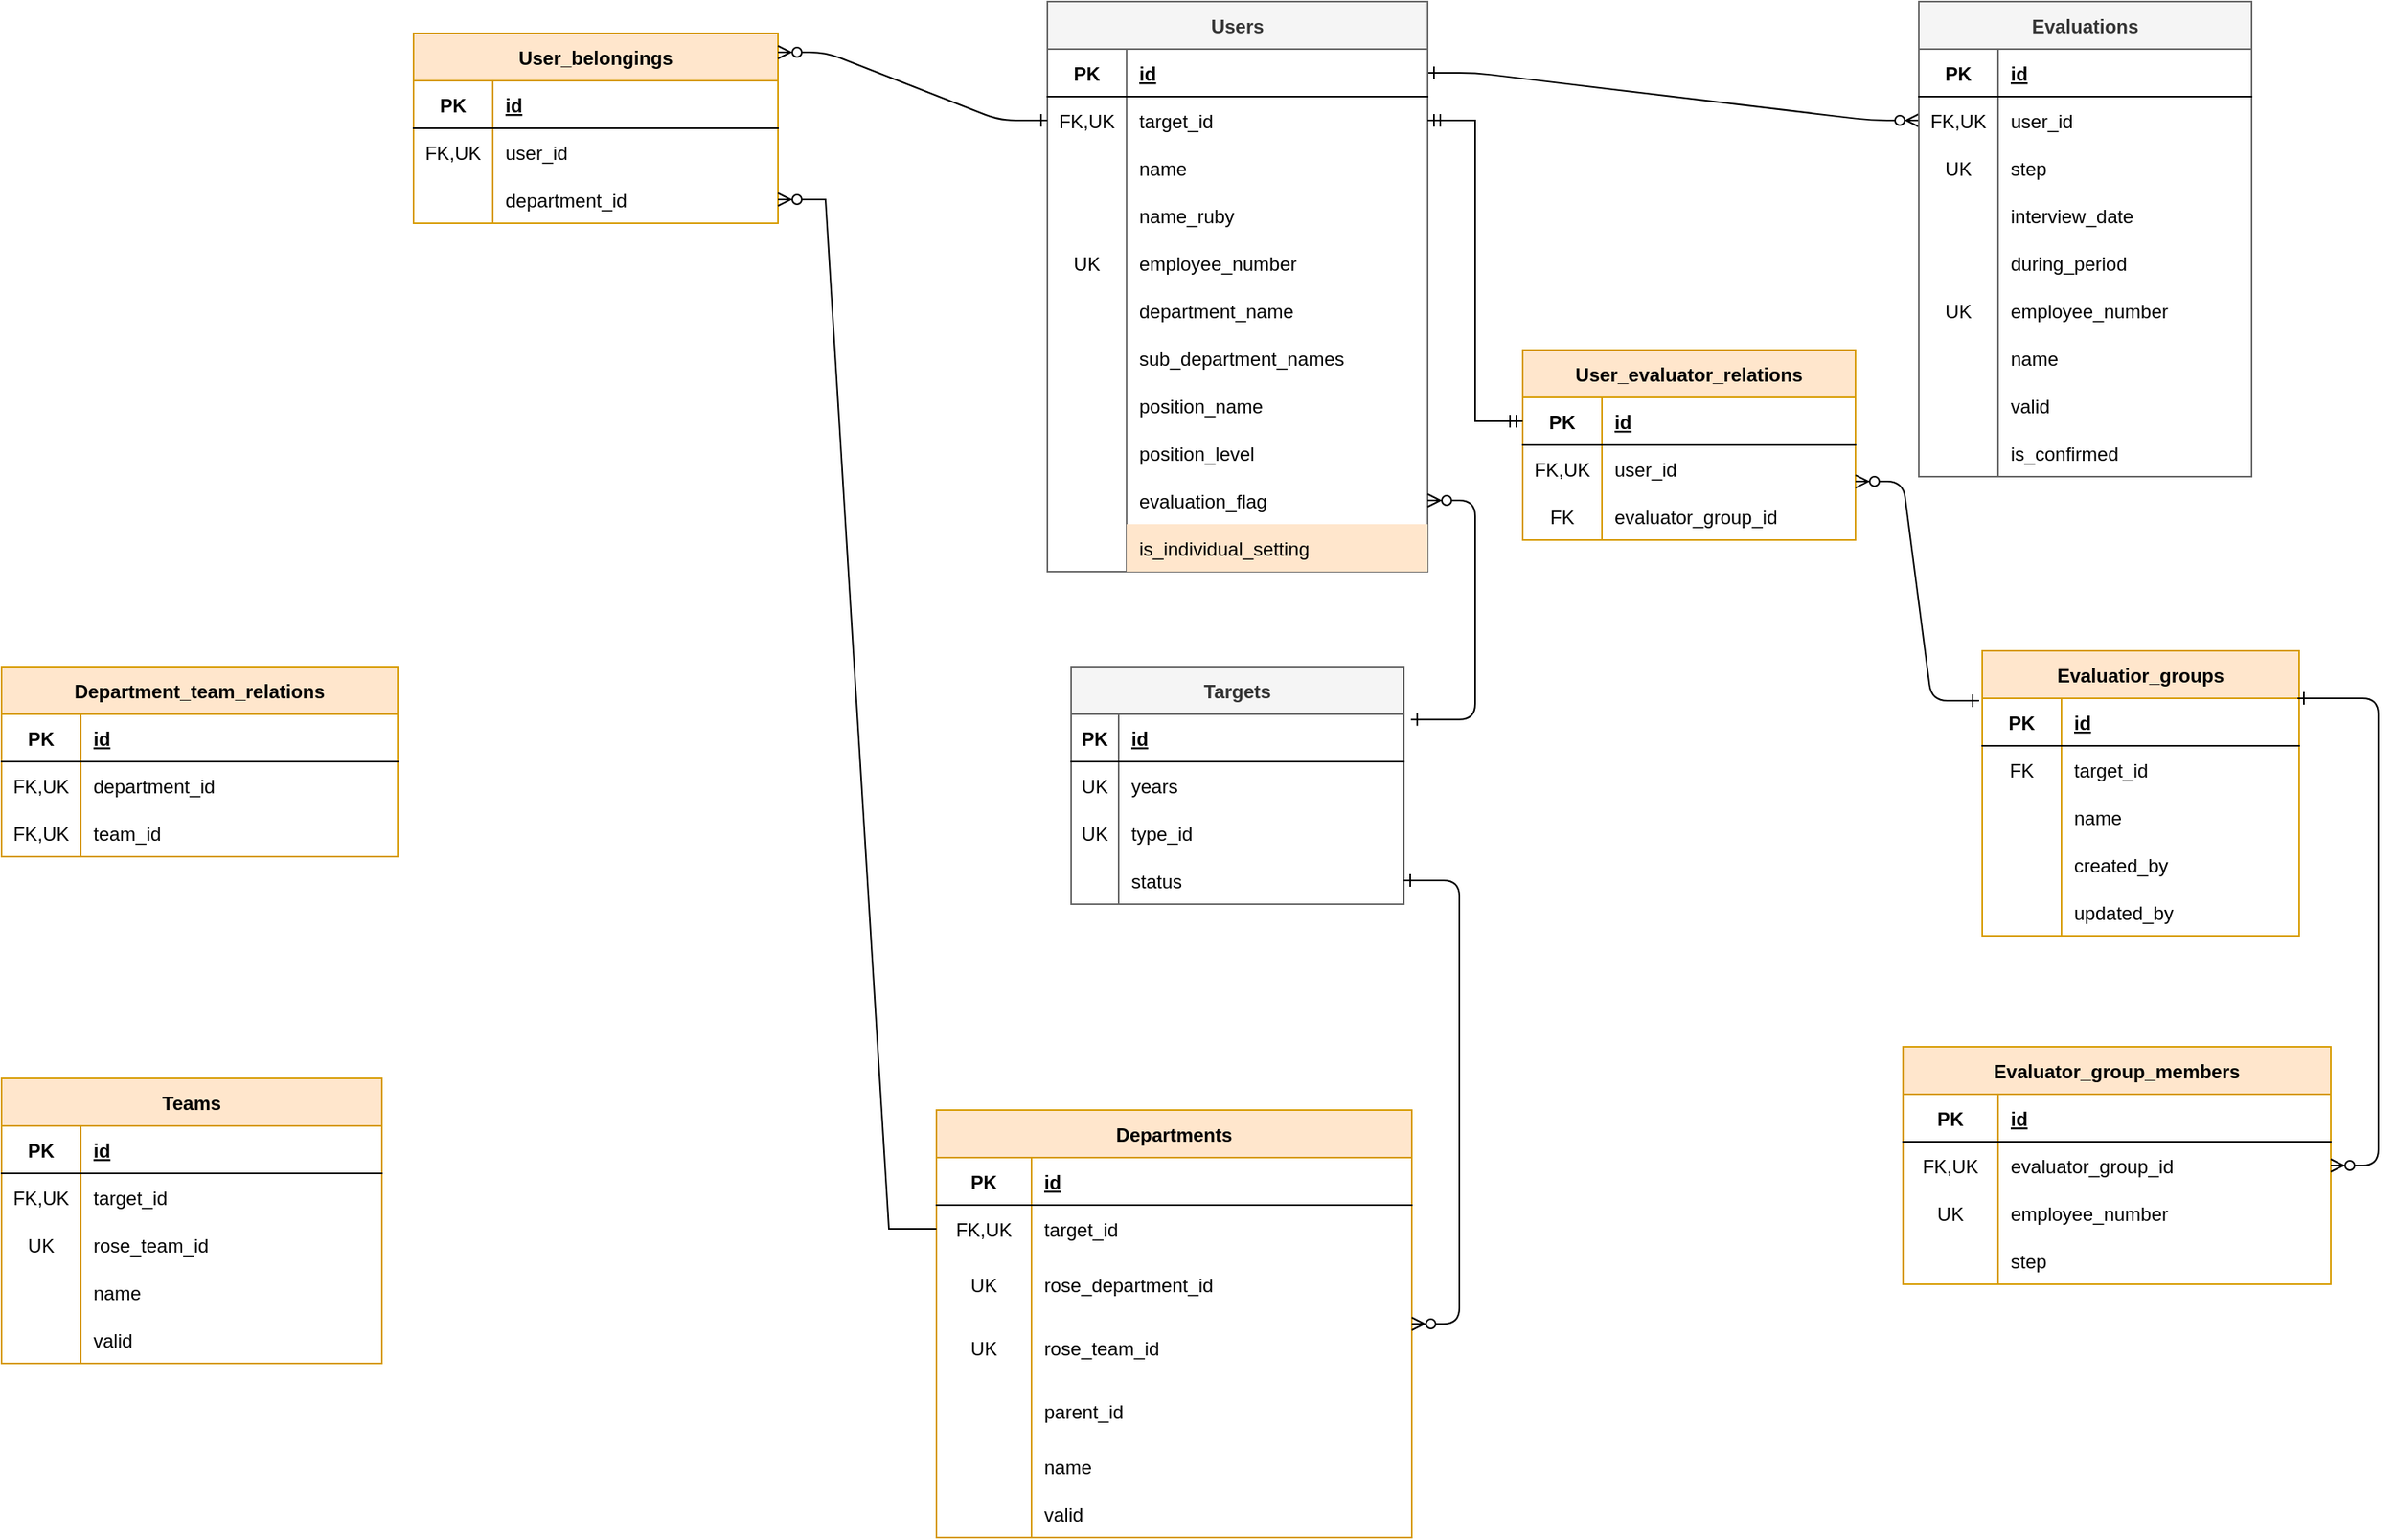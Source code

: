 <mxfile version="24.7.17">
  <diagram id="R2lEEEUBdFMjLlhIrx00" name="Page-1">
    <mxGraphModel dx="2762" dy="984" grid="1" gridSize="10" guides="1" tooltips="1" connect="1" arrows="1" fold="1" page="1" pageScale="1" pageWidth="850" pageHeight="1100" math="0" shadow="0" extFonts="Permanent Marker^https://fonts.googleapis.com/css?family=Permanent+Marker">
      <root>
        <mxCell id="0" />
        <mxCell id="1" parent="0" />
        <mxCell id="C-vyLk0tnHw3VtMMgP7b-1" value="" style="edgeStyle=entityRelationEdgeStyle;endArrow=ERzeroToMany;startArrow=ERone;endFill=1;startFill=0;" parent="1" source="C-vyLk0tnHw3VtMMgP7b-24" target="C-vyLk0tnHw3VtMMgP7b-6" edge="1">
          <mxGeometry width="100" height="100" relative="1" as="geometry">
            <mxPoint x="340" y="720" as="sourcePoint" />
            <mxPoint x="440" y="620" as="targetPoint" />
          </mxGeometry>
        </mxCell>
        <mxCell id="C-vyLk0tnHw3VtMMgP7b-2" value="Evaluations" style="shape=table;startSize=30;container=1;collapsible=1;childLayout=tableLayout;fixedRows=1;rowLines=0;fontStyle=1;align=center;resizeLast=1;fillColor=#f5f5f5;fontColor=#333333;strokeColor=#666666;" parent="1" vertex="1">
          <mxGeometry x="740" y="10" width="210" height="300" as="geometry" />
        </mxCell>
        <mxCell id="C-vyLk0tnHw3VtMMgP7b-3" value="" style="shape=partialRectangle;collapsible=0;dropTarget=0;pointerEvents=0;fillColor=none;points=[[0,0.5],[1,0.5]];portConstraint=eastwest;top=0;left=0;right=0;bottom=1;" parent="C-vyLk0tnHw3VtMMgP7b-2" vertex="1">
          <mxGeometry y="30" width="210" height="30" as="geometry" />
        </mxCell>
        <mxCell id="C-vyLk0tnHw3VtMMgP7b-4" value="PK" style="shape=partialRectangle;overflow=hidden;connectable=0;fillColor=none;top=0;left=0;bottom=0;right=0;fontStyle=1;" parent="C-vyLk0tnHw3VtMMgP7b-3" vertex="1">
          <mxGeometry width="50" height="30" as="geometry">
            <mxRectangle width="50" height="30" as="alternateBounds" />
          </mxGeometry>
        </mxCell>
        <mxCell id="C-vyLk0tnHw3VtMMgP7b-5" value="id" style="shape=partialRectangle;overflow=hidden;connectable=0;fillColor=none;top=0;left=0;bottom=0;right=0;align=left;spacingLeft=6;fontStyle=5;" parent="C-vyLk0tnHw3VtMMgP7b-3" vertex="1">
          <mxGeometry x="50" width="160" height="30" as="geometry">
            <mxRectangle width="160" height="30" as="alternateBounds" />
          </mxGeometry>
        </mxCell>
        <mxCell id="C-vyLk0tnHw3VtMMgP7b-6" value="" style="shape=partialRectangle;collapsible=0;dropTarget=0;pointerEvents=0;fillColor=none;points=[[0,0.5],[1,0.5]];portConstraint=eastwest;top=0;left=0;right=0;bottom=0;" parent="C-vyLk0tnHw3VtMMgP7b-2" vertex="1">
          <mxGeometry y="60" width="210" height="30" as="geometry" />
        </mxCell>
        <mxCell id="C-vyLk0tnHw3VtMMgP7b-7" value="FK,UK" style="shape=partialRectangle;overflow=hidden;connectable=0;fillColor=none;top=0;left=0;bottom=0;right=0;" parent="C-vyLk0tnHw3VtMMgP7b-6" vertex="1">
          <mxGeometry width="50" height="30" as="geometry">
            <mxRectangle width="50" height="30" as="alternateBounds" />
          </mxGeometry>
        </mxCell>
        <mxCell id="C-vyLk0tnHw3VtMMgP7b-8" value="user_id" style="shape=partialRectangle;overflow=hidden;connectable=0;fillColor=none;top=0;left=0;bottom=0;right=0;align=left;spacingLeft=6;" parent="C-vyLk0tnHw3VtMMgP7b-6" vertex="1">
          <mxGeometry x="50" width="160" height="30" as="geometry">
            <mxRectangle width="160" height="30" as="alternateBounds" />
          </mxGeometry>
        </mxCell>
        <mxCell id="C-vyLk0tnHw3VtMMgP7b-9" value="" style="shape=partialRectangle;collapsible=0;dropTarget=0;pointerEvents=0;fillColor=none;points=[[0,0.5],[1,0.5]];portConstraint=eastwest;top=0;left=0;right=0;bottom=0;" parent="C-vyLk0tnHw3VtMMgP7b-2" vertex="1">
          <mxGeometry y="90" width="210" height="30" as="geometry" />
        </mxCell>
        <mxCell id="C-vyLk0tnHw3VtMMgP7b-10" value="UK" style="shape=partialRectangle;overflow=hidden;connectable=0;fillColor=none;top=0;left=0;bottom=0;right=0;" parent="C-vyLk0tnHw3VtMMgP7b-9" vertex="1">
          <mxGeometry width="50" height="30" as="geometry">
            <mxRectangle width="50" height="30" as="alternateBounds" />
          </mxGeometry>
        </mxCell>
        <mxCell id="C-vyLk0tnHw3VtMMgP7b-11" value="step" style="shape=partialRectangle;overflow=hidden;connectable=0;fillColor=none;top=0;left=0;bottom=0;right=0;align=left;spacingLeft=6;" parent="C-vyLk0tnHw3VtMMgP7b-9" vertex="1">
          <mxGeometry x="50" width="160" height="30" as="geometry">
            <mxRectangle width="160" height="30" as="alternateBounds" />
          </mxGeometry>
        </mxCell>
        <mxCell id="zBMFIVo237VABx9bfyA4-43" style="shape=partialRectangle;collapsible=0;dropTarget=0;pointerEvents=0;fillColor=none;points=[[0,0.5],[1,0.5]];portConstraint=eastwest;top=0;left=0;right=0;bottom=0;" parent="C-vyLk0tnHw3VtMMgP7b-2" vertex="1">
          <mxGeometry y="120" width="210" height="30" as="geometry" />
        </mxCell>
        <mxCell id="zBMFIVo237VABx9bfyA4-44" style="shape=partialRectangle;overflow=hidden;connectable=0;fillColor=none;top=0;left=0;bottom=0;right=0;" parent="zBMFIVo237VABx9bfyA4-43" vertex="1">
          <mxGeometry width="50" height="30" as="geometry">
            <mxRectangle width="50" height="30" as="alternateBounds" />
          </mxGeometry>
        </mxCell>
        <mxCell id="zBMFIVo237VABx9bfyA4-45" value="interview_date" style="shape=partialRectangle;overflow=hidden;connectable=0;fillColor=none;top=0;left=0;bottom=0;right=0;align=left;spacingLeft=6;" parent="zBMFIVo237VABx9bfyA4-43" vertex="1">
          <mxGeometry x="50" width="160" height="30" as="geometry">
            <mxRectangle width="160" height="30" as="alternateBounds" />
          </mxGeometry>
        </mxCell>
        <mxCell id="zBMFIVo237VABx9bfyA4-46" style="shape=partialRectangle;collapsible=0;dropTarget=0;pointerEvents=0;fillColor=none;points=[[0,0.5],[1,0.5]];portConstraint=eastwest;top=0;left=0;right=0;bottom=0;" parent="C-vyLk0tnHw3VtMMgP7b-2" vertex="1">
          <mxGeometry y="150" width="210" height="30" as="geometry" />
        </mxCell>
        <mxCell id="zBMFIVo237VABx9bfyA4-47" style="shape=partialRectangle;overflow=hidden;connectable=0;fillColor=none;top=0;left=0;bottom=0;right=0;" parent="zBMFIVo237VABx9bfyA4-46" vertex="1">
          <mxGeometry width="50" height="30" as="geometry">
            <mxRectangle width="50" height="30" as="alternateBounds" />
          </mxGeometry>
        </mxCell>
        <mxCell id="zBMFIVo237VABx9bfyA4-48" value="during_period" style="shape=partialRectangle;overflow=hidden;connectable=0;fillColor=none;top=0;left=0;bottom=0;right=0;align=left;spacingLeft=6;" parent="zBMFIVo237VABx9bfyA4-46" vertex="1">
          <mxGeometry x="50" width="160" height="30" as="geometry">
            <mxRectangle width="160" height="30" as="alternateBounds" />
          </mxGeometry>
        </mxCell>
        <mxCell id="zBMFIVo237VABx9bfyA4-53" style="shape=partialRectangle;collapsible=0;dropTarget=0;pointerEvents=0;fillColor=none;points=[[0,0.5],[1,0.5]];portConstraint=eastwest;top=0;left=0;right=0;bottom=0;" parent="C-vyLk0tnHw3VtMMgP7b-2" vertex="1">
          <mxGeometry y="180" width="210" height="30" as="geometry" />
        </mxCell>
        <mxCell id="zBMFIVo237VABx9bfyA4-54" value="UK" style="shape=partialRectangle;overflow=hidden;connectable=0;fillColor=none;top=0;left=0;bottom=0;right=0;" parent="zBMFIVo237VABx9bfyA4-53" vertex="1">
          <mxGeometry width="50" height="30" as="geometry">
            <mxRectangle width="50" height="30" as="alternateBounds" />
          </mxGeometry>
        </mxCell>
        <mxCell id="zBMFIVo237VABx9bfyA4-55" value="employee_number" style="shape=partialRectangle;overflow=hidden;connectable=0;fillColor=none;top=0;left=0;bottom=0;right=0;align=left;spacingLeft=6;" parent="zBMFIVo237VABx9bfyA4-53" vertex="1">
          <mxGeometry x="50" width="160" height="30" as="geometry">
            <mxRectangle width="160" height="30" as="alternateBounds" />
          </mxGeometry>
        </mxCell>
        <mxCell id="zBMFIVo237VABx9bfyA4-50" style="shape=partialRectangle;collapsible=0;dropTarget=0;pointerEvents=0;fillColor=none;points=[[0,0.5],[1,0.5]];portConstraint=eastwest;top=0;left=0;right=0;bottom=0;" parent="C-vyLk0tnHw3VtMMgP7b-2" vertex="1">
          <mxGeometry y="210" width="210" height="30" as="geometry" />
        </mxCell>
        <mxCell id="zBMFIVo237VABx9bfyA4-51" style="shape=partialRectangle;overflow=hidden;connectable=0;fillColor=none;top=0;left=0;bottom=0;right=0;" parent="zBMFIVo237VABx9bfyA4-50" vertex="1">
          <mxGeometry width="50" height="30" as="geometry">
            <mxRectangle width="50" height="30" as="alternateBounds" />
          </mxGeometry>
        </mxCell>
        <mxCell id="zBMFIVo237VABx9bfyA4-52" value="name" style="shape=partialRectangle;overflow=hidden;connectable=0;fillColor=none;top=0;left=0;bottom=0;right=0;align=left;spacingLeft=6;" parent="zBMFIVo237VABx9bfyA4-50" vertex="1">
          <mxGeometry x="50" width="160" height="30" as="geometry">
            <mxRectangle width="160" height="30" as="alternateBounds" />
          </mxGeometry>
        </mxCell>
        <mxCell id="zBMFIVo237VABx9bfyA4-56" style="shape=partialRectangle;collapsible=0;dropTarget=0;pointerEvents=0;fillColor=none;points=[[0,0.5],[1,0.5]];portConstraint=eastwest;top=0;left=0;right=0;bottom=0;" parent="C-vyLk0tnHw3VtMMgP7b-2" vertex="1">
          <mxGeometry y="240" width="210" height="30" as="geometry" />
        </mxCell>
        <mxCell id="zBMFIVo237VABx9bfyA4-57" style="shape=partialRectangle;overflow=hidden;connectable=0;fillColor=none;top=0;left=0;bottom=0;right=0;" parent="zBMFIVo237VABx9bfyA4-56" vertex="1">
          <mxGeometry width="50" height="30" as="geometry">
            <mxRectangle width="50" height="30" as="alternateBounds" />
          </mxGeometry>
        </mxCell>
        <mxCell id="zBMFIVo237VABx9bfyA4-58" value="valid" style="shape=partialRectangle;overflow=hidden;connectable=0;fillColor=none;top=0;left=0;bottom=0;right=0;align=left;spacingLeft=6;" parent="zBMFIVo237VABx9bfyA4-56" vertex="1">
          <mxGeometry x="50" width="160" height="30" as="geometry">
            <mxRectangle width="160" height="30" as="alternateBounds" />
          </mxGeometry>
        </mxCell>
        <mxCell id="zBMFIVo237VABx9bfyA4-59" style="shape=partialRectangle;collapsible=0;dropTarget=0;pointerEvents=0;fillColor=none;points=[[0,0.5],[1,0.5]];portConstraint=eastwest;top=0;left=0;right=0;bottom=0;" parent="C-vyLk0tnHw3VtMMgP7b-2" vertex="1">
          <mxGeometry y="270" width="210" height="30" as="geometry" />
        </mxCell>
        <mxCell id="zBMFIVo237VABx9bfyA4-60" style="shape=partialRectangle;overflow=hidden;connectable=0;fillColor=none;top=0;left=0;bottom=0;right=0;" parent="zBMFIVo237VABx9bfyA4-59" vertex="1">
          <mxGeometry width="50" height="30" as="geometry">
            <mxRectangle width="50" height="30" as="alternateBounds" />
          </mxGeometry>
        </mxCell>
        <mxCell id="zBMFIVo237VABx9bfyA4-61" value="is_confirmed" style="shape=partialRectangle;overflow=hidden;connectable=0;fillColor=none;top=0;left=0;bottom=0;right=0;align=left;spacingLeft=6;" parent="zBMFIVo237VABx9bfyA4-59" vertex="1">
          <mxGeometry x="50" width="160" height="30" as="geometry">
            <mxRectangle width="160" height="30" as="alternateBounds" />
          </mxGeometry>
        </mxCell>
        <mxCell id="C-vyLk0tnHw3VtMMgP7b-13" value="User_evaluator_relations" style="shape=table;startSize=30;container=1;collapsible=1;childLayout=tableLayout;fixedRows=1;rowLines=0;fontStyle=1;align=center;resizeLast=1;fillColor=#ffe6cc;strokeColor=#d79b00;" parent="1" vertex="1">
          <mxGeometry x="490" y="230" width="210" height="120" as="geometry" />
        </mxCell>
        <mxCell id="C-vyLk0tnHw3VtMMgP7b-14" value="" style="shape=partialRectangle;collapsible=0;dropTarget=0;pointerEvents=0;fillColor=none;points=[[0,0.5],[1,0.5]];portConstraint=eastwest;top=0;left=0;right=0;bottom=1;" parent="C-vyLk0tnHw3VtMMgP7b-13" vertex="1">
          <mxGeometry y="30" width="210" height="30" as="geometry" />
        </mxCell>
        <mxCell id="C-vyLk0tnHw3VtMMgP7b-15" value="PK" style="shape=partialRectangle;overflow=hidden;connectable=0;fillColor=none;top=0;left=0;bottom=0;right=0;fontStyle=1;" parent="C-vyLk0tnHw3VtMMgP7b-14" vertex="1">
          <mxGeometry width="50" height="30" as="geometry">
            <mxRectangle width="50" height="30" as="alternateBounds" />
          </mxGeometry>
        </mxCell>
        <mxCell id="C-vyLk0tnHw3VtMMgP7b-16" value="id" style="shape=partialRectangle;overflow=hidden;connectable=0;fillColor=none;top=0;left=0;bottom=0;right=0;align=left;spacingLeft=6;fontStyle=5;" parent="C-vyLk0tnHw3VtMMgP7b-14" vertex="1">
          <mxGeometry x="50" width="160" height="30" as="geometry">
            <mxRectangle width="160" height="30" as="alternateBounds" />
          </mxGeometry>
        </mxCell>
        <mxCell id="C-vyLk0tnHw3VtMMgP7b-17" value="" style="shape=partialRectangle;collapsible=0;dropTarget=0;pointerEvents=0;fillColor=none;points=[[0,0.5],[1,0.5]];portConstraint=eastwest;top=0;left=0;right=0;bottom=0;" parent="C-vyLk0tnHw3VtMMgP7b-13" vertex="1">
          <mxGeometry y="60" width="210" height="30" as="geometry" />
        </mxCell>
        <mxCell id="C-vyLk0tnHw3VtMMgP7b-18" value="FK,UK" style="shape=partialRectangle;overflow=hidden;connectable=0;fillColor=none;top=0;left=0;bottom=0;right=0;" parent="C-vyLk0tnHw3VtMMgP7b-17" vertex="1">
          <mxGeometry width="50" height="30" as="geometry">
            <mxRectangle width="50" height="30" as="alternateBounds" />
          </mxGeometry>
        </mxCell>
        <mxCell id="C-vyLk0tnHw3VtMMgP7b-19" value="user_id" style="shape=partialRectangle;overflow=hidden;connectable=0;fillColor=none;top=0;left=0;bottom=0;right=0;align=left;spacingLeft=6;" parent="C-vyLk0tnHw3VtMMgP7b-17" vertex="1">
          <mxGeometry x="50" width="160" height="30" as="geometry">
            <mxRectangle width="160" height="30" as="alternateBounds" />
          </mxGeometry>
        </mxCell>
        <mxCell id="C-vyLk0tnHw3VtMMgP7b-20" value="" style="shape=partialRectangle;collapsible=0;dropTarget=0;pointerEvents=0;fillColor=none;points=[[0,0.5],[1,0.5]];portConstraint=eastwest;top=0;left=0;right=0;bottom=0;" parent="C-vyLk0tnHw3VtMMgP7b-13" vertex="1">
          <mxGeometry y="90" width="210" height="30" as="geometry" />
        </mxCell>
        <mxCell id="C-vyLk0tnHw3VtMMgP7b-21" value="FK" style="shape=partialRectangle;overflow=hidden;connectable=0;fillColor=none;top=0;left=0;bottom=0;right=0;" parent="C-vyLk0tnHw3VtMMgP7b-20" vertex="1">
          <mxGeometry width="50" height="30" as="geometry">
            <mxRectangle width="50" height="30" as="alternateBounds" />
          </mxGeometry>
        </mxCell>
        <mxCell id="C-vyLk0tnHw3VtMMgP7b-22" value="evaluator_group_id" style="shape=partialRectangle;overflow=hidden;connectable=0;fillColor=none;top=0;left=0;bottom=0;right=0;align=left;spacingLeft=6;" parent="C-vyLk0tnHw3VtMMgP7b-20" vertex="1">
          <mxGeometry x="50" width="160" height="30" as="geometry">
            <mxRectangle width="160" height="30" as="alternateBounds" />
          </mxGeometry>
        </mxCell>
        <mxCell id="C-vyLk0tnHw3VtMMgP7b-23" value="Users" style="shape=table;startSize=30;container=1;collapsible=1;childLayout=tableLayout;fixedRows=1;rowLines=0;fontStyle=1;align=center;resizeLast=1;fillColor=#f5f5f5;fontColor=#333333;strokeColor=#666666;" parent="1" vertex="1">
          <mxGeometry x="190" y="10" width="240" height="360" as="geometry" />
        </mxCell>
        <mxCell id="C-vyLk0tnHw3VtMMgP7b-24" value="" style="shape=partialRectangle;collapsible=0;dropTarget=0;pointerEvents=0;fillColor=none;points=[[0,0.5],[1,0.5]];portConstraint=eastwest;top=0;left=0;right=0;bottom=1;" parent="C-vyLk0tnHw3VtMMgP7b-23" vertex="1">
          <mxGeometry y="30" width="240" height="30" as="geometry" />
        </mxCell>
        <mxCell id="C-vyLk0tnHw3VtMMgP7b-25" value="PK" style="shape=partialRectangle;overflow=hidden;connectable=0;fillColor=none;top=0;left=0;bottom=0;right=0;fontStyle=1;" parent="C-vyLk0tnHw3VtMMgP7b-24" vertex="1">
          <mxGeometry width="50" height="30" as="geometry">
            <mxRectangle width="50" height="30" as="alternateBounds" />
          </mxGeometry>
        </mxCell>
        <mxCell id="C-vyLk0tnHw3VtMMgP7b-26" value="id" style="shape=partialRectangle;overflow=hidden;connectable=0;fillColor=none;top=0;left=0;bottom=0;right=0;align=left;spacingLeft=6;fontStyle=5;" parent="C-vyLk0tnHw3VtMMgP7b-24" vertex="1">
          <mxGeometry x="50" width="190" height="30" as="geometry">
            <mxRectangle width="190" height="30" as="alternateBounds" />
          </mxGeometry>
        </mxCell>
        <mxCell id="C-vyLk0tnHw3VtMMgP7b-27" value="" style="shape=partialRectangle;collapsible=0;dropTarget=0;pointerEvents=0;fillColor=none;points=[[0,0.5],[1,0.5]];portConstraint=eastwest;top=0;left=0;right=0;bottom=0;" parent="C-vyLk0tnHw3VtMMgP7b-23" vertex="1">
          <mxGeometry y="60" width="240" height="30" as="geometry" />
        </mxCell>
        <mxCell id="C-vyLk0tnHw3VtMMgP7b-28" value="FK,UK" style="shape=partialRectangle;overflow=hidden;connectable=0;fillColor=none;top=0;left=0;bottom=0;right=0;" parent="C-vyLk0tnHw3VtMMgP7b-27" vertex="1">
          <mxGeometry width="50" height="30" as="geometry">
            <mxRectangle width="50" height="30" as="alternateBounds" />
          </mxGeometry>
        </mxCell>
        <mxCell id="C-vyLk0tnHw3VtMMgP7b-29" value="target_id" style="shape=partialRectangle;overflow=hidden;connectable=0;fillColor=none;top=0;left=0;bottom=0;right=0;align=left;spacingLeft=6;" parent="C-vyLk0tnHw3VtMMgP7b-27" vertex="1">
          <mxGeometry x="50" width="190" height="30" as="geometry">
            <mxRectangle width="190" height="30" as="alternateBounds" />
          </mxGeometry>
        </mxCell>
        <mxCell id="zBMFIVo237VABx9bfyA4-63" style="shape=partialRectangle;collapsible=0;dropTarget=0;pointerEvents=0;fillColor=none;points=[[0,0.5],[1,0.5]];portConstraint=eastwest;top=0;left=0;right=0;bottom=0;" parent="C-vyLk0tnHw3VtMMgP7b-23" vertex="1">
          <mxGeometry y="90" width="240" height="30" as="geometry" />
        </mxCell>
        <mxCell id="zBMFIVo237VABx9bfyA4-64" style="shape=partialRectangle;overflow=hidden;connectable=0;fillColor=none;top=0;left=0;bottom=0;right=0;" parent="zBMFIVo237VABx9bfyA4-63" vertex="1">
          <mxGeometry width="50" height="30" as="geometry">
            <mxRectangle width="50" height="30" as="alternateBounds" />
          </mxGeometry>
        </mxCell>
        <mxCell id="zBMFIVo237VABx9bfyA4-65" value="name" style="shape=partialRectangle;overflow=hidden;connectable=0;fillColor=none;top=0;left=0;bottom=0;right=0;align=left;spacingLeft=6;" parent="zBMFIVo237VABx9bfyA4-63" vertex="1">
          <mxGeometry x="50" width="190" height="30" as="geometry">
            <mxRectangle width="190" height="30" as="alternateBounds" />
          </mxGeometry>
        </mxCell>
        <mxCell id="zBMFIVo237VABx9bfyA4-66" style="shape=partialRectangle;collapsible=0;dropTarget=0;pointerEvents=0;fillColor=none;points=[[0,0.5],[1,0.5]];portConstraint=eastwest;top=0;left=0;right=0;bottom=0;" parent="C-vyLk0tnHw3VtMMgP7b-23" vertex="1">
          <mxGeometry y="120" width="240" height="30" as="geometry" />
        </mxCell>
        <mxCell id="zBMFIVo237VABx9bfyA4-67" style="shape=partialRectangle;overflow=hidden;connectable=0;fillColor=none;top=0;left=0;bottom=0;right=0;" parent="zBMFIVo237VABx9bfyA4-66" vertex="1">
          <mxGeometry width="50" height="30" as="geometry">
            <mxRectangle width="50" height="30" as="alternateBounds" />
          </mxGeometry>
        </mxCell>
        <mxCell id="zBMFIVo237VABx9bfyA4-68" value="name_ruby" style="shape=partialRectangle;overflow=hidden;connectable=0;fillColor=none;top=0;left=0;bottom=0;right=0;align=left;spacingLeft=6;" parent="zBMFIVo237VABx9bfyA4-66" vertex="1">
          <mxGeometry x="50" width="190" height="30" as="geometry">
            <mxRectangle width="190" height="30" as="alternateBounds" />
          </mxGeometry>
        </mxCell>
        <mxCell id="zBMFIVo237VABx9bfyA4-69" style="shape=partialRectangle;collapsible=0;dropTarget=0;pointerEvents=0;fillColor=none;points=[[0,0.5],[1,0.5]];portConstraint=eastwest;top=0;left=0;right=0;bottom=0;" parent="C-vyLk0tnHw3VtMMgP7b-23" vertex="1">
          <mxGeometry y="150" width="240" height="30" as="geometry" />
        </mxCell>
        <mxCell id="zBMFIVo237VABx9bfyA4-70" value="UK" style="shape=partialRectangle;overflow=hidden;connectable=0;fillColor=none;top=0;left=0;bottom=0;right=0;" parent="zBMFIVo237VABx9bfyA4-69" vertex="1">
          <mxGeometry width="50" height="30" as="geometry">
            <mxRectangle width="50" height="30" as="alternateBounds" />
          </mxGeometry>
        </mxCell>
        <mxCell id="zBMFIVo237VABx9bfyA4-71" value="employee_number" style="shape=partialRectangle;overflow=hidden;connectable=0;fillColor=none;top=0;left=0;bottom=0;right=0;align=left;spacingLeft=6;" parent="zBMFIVo237VABx9bfyA4-69" vertex="1">
          <mxGeometry x="50" width="190" height="30" as="geometry">
            <mxRectangle width="190" height="30" as="alternateBounds" />
          </mxGeometry>
        </mxCell>
        <mxCell id="zBMFIVo237VABx9bfyA4-72" style="shape=partialRectangle;collapsible=0;dropTarget=0;pointerEvents=0;fillColor=none;points=[[0,0.5],[1,0.5]];portConstraint=eastwest;top=0;left=0;right=0;bottom=0;" parent="C-vyLk0tnHw3VtMMgP7b-23" vertex="1">
          <mxGeometry y="180" width="240" height="30" as="geometry" />
        </mxCell>
        <mxCell id="zBMFIVo237VABx9bfyA4-73" style="shape=partialRectangle;overflow=hidden;connectable=0;fillColor=none;top=0;left=0;bottom=0;right=0;" parent="zBMFIVo237VABx9bfyA4-72" vertex="1">
          <mxGeometry width="50" height="30" as="geometry">
            <mxRectangle width="50" height="30" as="alternateBounds" />
          </mxGeometry>
        </mxCell>
        <mxCell id="zBMFIVo237VABx9bfyA4-74" value="department_name" style="shape=partialRectangle;overflow=hidden;connectable=0;fillColor=none;top=0;left=0;bottom=0;right=0;align=left;spacingLeft=6;" parent="zBMFIVo237VABx9bfyA4-72" vertex="1">
          <mxGeometry x="50" width="190" height="30" as="geometry">
            <mxRectangle width="190" height="30" as="alternateBounds" />
          </mxGeometry>
        </mxCell>
        <mxCell id="zBMFIVo237VABx9bfyA4-75" style="shape=partialRectangle;collapsible=0;dropTarget=0;pointerEvents=0;fillColor=none;points=[[0,0.5],[1,0.5]];portConstraint=eastwest;top=0;left=0;right=0;bottom=0;" parent="C-vyLk0tnHw3VtMMgP7b-23" vertex="1">
          <mxGeometry y="210" width="240" height="30" as="geometry" />
        </mxCell>
        <mxCell id="zBMFIVo237VABx9bfyA4-76" style="shape=partialRectangle;overflow=hidden;connectable=0;fillColor=none;top=0;left=0;bottom=0;right=0;" parent="zBMFIVo237VABx9bfyA4-75" vertex="1">
          <mxGeometry width="50" height="30" as="geometry">
            <mxRectangle width="50" height="30" as="alternateBounds" />
          </mxGeometry>
        </mxCell>
        <mxCell id="zBMFIVo237VABx9bfyA4-77" value="sub_department_names" style="shape=partialRectangle;overflow=hidden;connectable=0;fillColor=none;top=0;left=0;bottom=0;right=0;align=left;spacingLeft=6;" parent="zBMFIVo237VABx9bfyA4-75" vertex="1">
          <mxGeometry x="50" width="190" height="30" as="geometry">
            <mxRectangle width="190" height="30" as="alternateBounds" />
          </mxGeometry>
        </mxCell>
        <mxCell id="zBMFIVo237VABx9bfyA4-81" style="shape=partialRectangle;collapsible=0;dropTarget=0;pointerEvents=0;fillColor=none;points=[[0,0.5],[1,0.5]];portConstraint=eastwest;top=0;left=0;right=0;bottom=0;" parent="C-vyLk0tnHw3VtMMgP7b-23" vertex="1">
          <mxGeometry y="240" width="240" height="30" as="geometry" />
        </mxCell>
        <mxCell id="zBMFIVo237VABx9bfyA4-82" style="shape=partialRectangle;overflow=hidden;connectable=0;fillColor=none;top=0;left=0;bottom=0;right=0;" parent="zBMFIVo237VABx9bfyA4-81" vertex="1">
          <mxGeometry width="50" height="30" as="geometry">
            <mxRectangle width="50" height="30" as="alternateBounds" />
          </mxGeometry>
        </mxCell>
        <mxCell id="zBMFIVo237VABx9bfyA4-83" value="position_name" style="shape=partialRectangle;overflow=hidden;connectable=0;fillColor=none;top=0;left=0;bottom=0;right=0;align=left;spacingLeft=6;" parent="zBMFIVo237VABx9bfyA4-81" vertex="1">
          <mxGeometry x="50" width="190" height="30" as="geometry">
            <mxRectangle width="190" height="30" as="alternateBounds" />
          </mxGeometry>
        </mxCell>
        <mxCell id="zBMFIVo237VABx9bfyA4-78" style="shape=partialRectangle;collapsible=0;dropTarget=0;pointerEvents=0;fillColor=none;points=[[0,0.5],[1,0.5]];portConstraint=eastwest;top=0;left=0;right=0;bottom=0;" parent="C-vyLk0tnHw3VtMMgP7b-23" vertex="1">
          <mxGeometry y="270" width="240" height="30" as="geometry" />
        </mxCell>
        <mxCell id="zBMFIVo237VABx9bfyA4-79" style="shape=partialRectangle;overflow=hidden;connectable=0;fillColor=none;top=0;left=0;bottom=0;right=0;" parent="zBMFIVo237VABx9bfyA4-78" vertex="1">
          <mxGeometry width="50" height="30" as="geometry">
            <mxRectangle width="50" height="30" as="alternateBounds" />
          </mxGeometry>
        </mxCell>
        <mxCell id="zBMFIVo237VABx9bfyA4-80" value="position_level" style="shape=partialRectangle;overflow=hidden;connectable=0;fillColor=none;top=0;left=0;bottom=0;right=0;align=left;spacingLeft=6;" parent="zBMFIVo237VABx9bfyA4-78" vertex="1">
          <mxGeometry x="50" width="190" height="30" as="geometry">
            <mxRectangle width="190" height="30" as="alternateBounds" />
          </mxGeometry>
        </mxCell>
        <mxCell id="zBMFIVo237VABx9bfyA4-84" style="shape=partialRectangle;collapsible=0;dropTarget=0;pointerEvents=0;fillColor=none;points=[[0,0.5],[1,0.5]];portConstraint=eastwest;top=0;left=0;right=0;bottom=0;" parent="C-vyLk0tnHw3VtMMgP7b-23" vertex="1">
          <mxGeometry y="300" width="240" height="30" as="geometry" />
        </mxCell>
        <mxCell id="zBMFIVo237VABx9bfyA4-85" style="shape=partialRectangle;overflow=hidden;connectable=0;fillColor=none;top=0;left=0;bottom=0;right=0;" parent="zBMFIVo237VABx9bfyA4-84" vertex="1">
          <mxGeometry width="50" height="30" as="geometry">
            <mxRectangle width="50" height="30" as="alternateBounds" />
          </mxGeometry>
        </mxCell>
        <mxCell id="zBMFIVo237VABx9bfyA4-86" value="evaluation_flag" style="shape=partialRectangle;overflow=hidden;connectable=0;fillColor=none;top=0;left=0;bottom=0;right=0;align=left;spacingLeft=6;" parent="zBMFIVo237VABx9bfyA4-84" vertex="1">
          <mxGeometry x="50" width="190" height="30" as="geometry">
            <mxRectangle width="190" height="30" as="alternateBounds" />
          </mxGeometry>
        </mxCell>
        <mxCell id="I7zoFDTE4foVC2_omak_-5" style="shape=partialRectangle;collapsible=0;dropTarget=0;pointerEvents=0;fillColor=none;points=[[0,0.5],[1,0.5]];portConstraint=eastwest;top=0;left=0;right=0;bottom=0;" vertex="1" parent="C-vyLk0tnHw3VtMMgP7b-23">
          <mxGeometry y="330" width="240" height="30" as="geometry" />
        </mxCell>
        <mxCell id="I7zoFDTE4foVC2_omak_-6" style="shape=partialRectangle;overflow=hidden;connectable=0;fillColor=none;top=0;left=0;bottom=0;right=0;" vertex="1" parent="I7zoFDTE4foVC2_omak_-5">
          <mxGeometry width="50" height="30" as="geometry">
            <mxRectangle width="50" height="30" as="alternateBounds" />
          </mxGeometry>
        </mxCell>
        <mxCell id="I7zoFDTE4foVC2_omak_-7" value="is_individual_setting" style="shape=partialRectangle;overflow=hidden;connectable=0;fillColor=#FFE6CC;top=0;left=0;bottom=0;right=0;align=left;spacingLeft=6;" vertex="1" parent="I7zoFDTE4foVC2_omak_-5">
          <mxGeometry x="50" width="190" height="30" as="geometry">
            <mxRectangle width="190" height="30" as="alternateBounds" />
          </mxGeometry>
        </mxCell>
        <mxCell id="j_0hf8zaxep9a2YWa9Al-1" value="Evaluatior_groups" style="shape=table;startSize=30;container=1;collapsible=1;childLayout=tableLayout;fixedRows=1;rowLines=0;fontStyle=1;align=center;resizeLast=1;fillColor=#ffe6cc;strokeColor=#d79b00;" parent="1" vertex="1">
          <mxGeometry x="780" y="420" width="200" height="180" as="geometry">
            <mxRectangle x="480" y="260" width="70" height="30" as="alternateBounds" />
          </mxGeometry>
        </mxCell>
        <mxCell id="j_0hf8zaxep9a2YWa9Al-2" value="" style="shape=partialRectangle;collapsible=0;dropTarget=0;pointerEvents=0;fillColor=none;points=[[0,0.5],[1,0.5]];portConstraint=eastwest;top=0;left=0;right=0;bottom=1;" parent="j_0hf8zaxep9a2YWa9Al-1" vertex="1">
          <mxGeometry y="30" width="200" height="30" as="geometry" />
        </mxCell>
        <mxCell id="j_0hf8zaxep9a2YWa9Al-3" value="PK" style="shape=partialRectangle;overflow=hidden;connectable=0;fillColor=none;top=0;left=0;bottom=0;right=0;fontStyle=1;" parent="j_0hf8zaxep9a2YWa9Al-2" vertex="1">
          <mxGeometry width="50" height="30" as="geometry">
            <mxRectangle width="50" height="30" as="alternateBounds" />
          </mxGeometry>
        </mxCell>
        <mxCell id="j_0hf8zaxep9a2YWa9Al-4" value="id" style="shape=partialRectangle;overflow=hidden;connectable=0;fillColor=none;top=0;left=0;bottom=0;right=0;align=left;spacingLeft=6;fontStyle=5;" parent="j_0hf8zaxep9a2YWa9Al-2" vertex="1">
          <mxGeometry x="50" width="150" height="30" as="geometry">
            <mxRectangle width="150" height="30" as="alternateBounds" />
          </mxGeometry>
        </mxCell>
        <mxCell id="zBMFIVo237VABx9bfyA4-39" style="shape=partialRectangle;collapsible=0;dropTarget=0;pointerEvents=0;fillColor=none;points=[[0,0.5],[1,0.5]];portConstraint=eastwest;top=0;left=0;right=0;bottom=0;" parent="j_0hf8zaxep9a2YWa9Al-1" vertex="1">
          <mxGeometry y="60" width="200" height="30" as="geometry" />
        </mxCell>
        <mxCell id="zBMFIVo237VABx9bfyA4-40" value="FK" style="shape=partialRectangle;overflow=hidden;connectable=0;fillColor=none;top=0;left=0;bottom=0;right=0;" parent="zBMFIVo237VABx9bfyA4-39" vertex="1">
          <mxGeometry width="50" height="30" as="geometry">
            <mxRectangle width="50" height="30" as="alternateBounds" />
          </mxGeometry>
        </mxCell>
        <mxCell id="zBMFIVo237VABx9bfyA4-41" value="target_id" style="shape=partialRectangle;overflow=hidden;connectable=0;fillColor=none;top=0;left=0;bottom=0;right=0;align=left;spacingLeft=6;" parent="zBMFIVo237VABx9bfyA4-39" vertex="1">
          <mxGeometry x="50" width="150" height="30" as="geometry">
            <mxRectangle width="150" height="30" as="alternateBounds" />
          </mxGeometry>
        </mxCell>
        <mxCell id="j_0hf8zaxep9a2YWa9Al-5" value="" style="shape=partialRectangle;collapsible=0;dropTarget=0;pointerEvents=0;fillColor=none;points=[[0,0.5],[1,0.5]];portConstraint=eastwest;top=0;left=0;right=0;bottom=0;" parent="j_0hf8zaxep9a2YWa9Al-1" vertex="1">
          <mxGeometry y="90" width="200" height="30" as="geometry" />
        </mxCell>
        <mxCell id="j_0hf8zaxep9a2YWa9Al-6" value="" style="shape=partialRectangle;overflow=hidden;connectable=0;fillColor=none;top=0;left=0;bottom=0;right=0;" parent="j_0hf8zaxep9a2YWa9Al-5" vertex="1">
          <mxGeometry width="50" height="30" as="geometry">
            <mxRectangle width="50" height="30" as="alternateBounds" />
          </mxGeometry>
        </mxCell>
        <mxCell id="j_0hf8zaxep9a2YWa9Al-7" value="name" style="shape=partialRectangle;overflow=hidden;connectable=0;fillColor=none;top=0;left=0;bottom=0;right=0;align=left;spacingLeft=6;" parent="j_0hf8zaxep9a2YWa9Al-5" vertex="1">
          <mxGeometry x="50" width="150" height="30" as="geometry">
            <mxRectangle width="150" height="30" as="alternateBounds" />
          </mxGeometry>
        </mxCell>
        <mxCell id="j_0hf8zaxep9a2YWa9Al-8" value="" style="shape=partialRectangle;collapsible=0;dropTarget=0;pointerEvents=0;fillColor=none;points=[[0,0.5],[1,0.5]];portConstraint=eastwest;top=0;left=0;right=0;bottom=0;" parent="j_0hf8zaxep9a2YWa9Al-1" vertex="1">
          <mxGeometry y="120" width="200" height="30" as="geometry" />
        </mxCell>
        <mxCell id="j_0hf8zaxep9a2YWa9Al-9" value="" style="shape=partialRectangle;overflow=hidden;connectable=0;fillColor=none;top=0;left=0;bottom=0;right=0;" parent="j_0hf8zaxep9a2YWa9Al-8" vertex="1">
          <mxGeometry width="50" height="30" as="geometry">
            <mxRectangle width="50" height="30" as="alternateBounds" />
          </mxGeometry>
        </mxCell>
        <mxCell id="j_0hf8zaxep9a2YWa9Al-10" value="created_by" style="shape=partialRectangle;overflow=hidden;connectable=0;fillColor=none;top=0;left=0;bottom=0;right=0;align=left;spacingLeft=6;" parent="j_0hf8zaxep9a2YWa9Al-8" vertex="1">
          <mxGeometry x="50" width="150" height="30" as="geometry">
            <mxRectangle width="150" height="30" as="alternateBounds" />
          </mxGeometry>
        </mxCell>
        <mxCell id="zBMFIVo237VABx9bfyA4-4" style="shape=partialRectangle;collapsible=0;dropTarget=0;pointerEvents=0;fillColor=none;points=[[0,0.5],[1,0.5]];portConstraint=eastwest;top=0;left=0;right=0;bottom=0;" parent="j_0hf8zaxep9a2YWa9Al-1" vertex="1">
          <mxGeometry y="150" width="200" height="30" as="geometry" />
        </mxCell>
        <mxCell id="zBMFIVo237VABx9bfyA4-5" style="shape=partialRectangle;overflow=hidden;connectable=0;fillColor=none;top=0;left=0;bottom=0;right=0;" parent="zBMFIVo237VABx9bfyA4-4" vertex="1">
          <mxGeometry width="50" height="30" as="geometry">
            <mxRectangle width="50" height="30" as="alternateBounds" />
          </mxGeometry>
        </mxCell>
        <mxCell id="zBMFIVo237VABx9bfyA4-6" value="updated_by" style="shape=partialRectangle;overflow=hidden;connectable=0;fillColor=none;top=0;left=0;bottom=0;right=0;align=left;spacingLeft=6;" parent="zBMFIVo237VABx9bfyA4-4" vertex="1">
          <mxGeometry x="50" width="150" height="30" as="geometry">
            <mxRectangle width="150" height="30" as="alternateBounds" />
          </mxGeometry>
        </mxCell>
        <mxCell id="j_0hf8zaxep9a2YWa9Al-11" value="Evaluator_group_members" style="shape=table;startSize=30;container=1;collapsible=1;childLayout=tableLayout;fixedRows=1;rowLines=0;fontStyle=1;align=center;resizeLast=1;fillColor=#ffe6cc;strokeColor=#d79b00;" parent="1" vertex="1">
          <mxGeometry x="730" y="670" width="270" height="150" as="geometry" />
        </mxCell>
        <mxCell id="j_0hf8zaxep9a2YWa9Al-12" value="" style="shape=partialRectangle;collapsible=0;dropTarget=0;pointerEvents=0;fillColor=none;points=[[0,0.5],[1,0.5]];portConstraint=eastwest;top=0;left=0;right=0;bottom=1;" parent="j_0hf8zaxep9a2YWa9Al-11" vertex="1">
          <mxGeometry y="30" width="270" height="30" as="geometry" />
        </mxCell>
        <mxCell id="j_0hf8zaxep9a2YWa9Al-13" value="PK" style="shape=partialRectangle;overflow=hidden;connectable=0;fillColor=none;top=0;left=0;bottom=0;right=0;fontStyle=1;" parent="j_0hf8zaxep9a2YWa9Al-12" vertex="1">
          <mxGeometry width="60" height="30" as="geometry">
            <mxRectangle width="60" height="30" as="alternateBounds" />
          </mxGeometry>
        </mxCell>
        <mxCell id="j_0hf8zaxep9a2YWa9Al-14" value="id" style="shape=partialRectangle;overflow=hidden;connectable=0;fillColor=none;top=0;left=0;bottom=0;right=0;align=left;spacingLeft=6;fontStyle=5;" parent="j_0hf8zaxep9a2YWa9Al-12" vertex="1">
          <mxGeometry x="60" width="210" height="30" as="geometry">
            <mxRectangle width="210" height="30" as="alternateBounds" />
          </mxGeometry>
        </mxCell>
        <mxCell id="-JjgfB9wK58RZS_YSbAr-1" style="shape=partialRectangle;collapsible=0;dropTarget=0;pointerEvents=0;fillColor=none;points=[[0,0.5],[1,0.5]];portConstraint=eastwest;top=0;left=0;right=0;bottom=0;" parent="j_0hf8zaxep9a2YWa9Al-11" vertex="1">
          <mxGeometry y="60" width="270" height="30" as="geometry" />
        </mxCell>
        <mxCell id="-JjgfB9wK58RZS_YSbAr-2" value="FK,UK" style="shape=partialRectangle;overflow=hidden;connectable=0;fillColor=none;top=0;left=0;bottom=0;right=0;" parent="-JjgfB9wK58RZS_YSbAr-1" vertex="1">
          <mxGeometry width="60" height="30" as="geometry">
            <mxRectangle width="60" height="30" as="alternateBounds" />
          </mxGeometry>
        </mxCell>
        <mxCell id="-JjgfB9wK58RZS_YSbAr-3" value="evaluator_group_id" style="shape=partialRectangle;overflow=hidden;connectable=0;fillColor=none;top=0;left=0;bottom=0;right=0;align=left;spacingLeft=6;" parent="-JjgfB9wK58RZS_YSbAr-1" vertex="1">
          <mxGeometry x="60" width="210" height="30" as="geometry">
            <mxRectangle width="210" height="30" as="alternateBounds" />
          </mxGeometry>
        </mxCell>
        <mxCell id="zBMFIVo237VABx9bfyA4-31" value="" style="shape=partialRectangle;collapsible=0;dropTarget=0;pointerEvents=0;fillColor=none;points=[[0,0.5],[1,0.5]];portConstraint=eastwest;top=0;left=0;right=0;bottom=0;" parent="j_0hf8zaxep9a2YWa9Al-11" vertex="1">
          <mxGeometry y="90" width="270" height="30" as="geometry" />
        </mxCell>
        <mxCell id="zBMFIVo237VABx9bfyA4-32" value="UK" style="shape=partialRectangle;overflow=hidden;connectable=0;fillColor=none;top=0;left=0;bottom=0;right=0;" parent="zBMFIVo237VABx9bfyA4-31" vertex="1">
          <mxGeometry width="60" height="30" as="geometry">
            <mxRectangle width="60" height="30" as="alternateBounds" />
          </mxGeometry>
        </mxCell>
        <mxCell id="zBMFIVo237VABx9bfyA4-33" value="employee_number" style="shape=partialRectangle;overflow=hidden;connectable=0;fillColor=none;top=0;left=0;bottom=0;right=0;align=left;spacingLeft=6;" parent="zBMFIVo237VABx9bfyA4-31" vertex="1">
          <mxGeometry x="60" width="210" height="30" as="geometry">
            <mxRectangle width="210" height="30" as="alternateBounds" />
          </mxGeometry>
        </mxCell>
        <mxCell id="j_0hf8zaxep9a2YWa9Al-52" style="shape=partialRectangle;collapsible=0;dropTarget=0;pointerEvents=0;fillColor=none;points=[[0,0.5],[1,0.5]];portConstraint=eastwest;top=0;left=0;right=0;bottom=0;" parent="j_0hf8zaxep9a2YWa9Al-11" vertex="1">
          <mxGeometry y="120" width="270" height="30" as="geometry" />
        </mxCell>
        <mxCell id="j_0hf8zaxep9a2YWa9Al-53" style="shape=partialRectangle;overflow=hidden;connectable=0;fillColor=none;top=0;left=0;bottom=0;right=0;" parent="j_0hf8zaxep9a2YWa9Al-52" vertex="1">
          <mxGeometry width="60" height="30" as="geometry">
            <mxRectangle width="60" height="30" as="alternateBounds" />
          </mxGeometry>
        </mxCell>
        <mxCell id="j_0hf8zaxep9a2YWa9Al-54" value="step" style="shape=partialRectangle;overflow=hidden;connectable=0;fillColor=none;top=0;left=0;bottom=0;right=0;align=left;spacingLeft=6;" parent="j_0hf8zaxep9a2YWa9Al-52" vertex="1">
          <mxGeometry x="60" width="210" height="30" as="geometry">
            <mxRectangle width="210" height="30" as="alternateBounds" />
          </mxGeometry>
        </mxCell>
        <mxCell id="j_0hf8zaxep9a2YWa9Al-21" value="User_belongings" style="shape=table;startSize=30;container=1;collapsible=1;childLayout=tableLayout;fixedRows=1;rowLines=0;fontStyle=1;align=center;resizeLast=1;fillColor=#ffe6cc;strokeColor=#d79b00;" parent="1" vertex="1">
          <mxGeometry x="-210" y="30" width="230" height="120" as="geometry" />
        </mxCell>
        <mxCell id="j_0hf8zaxep9a2YWa9Al-22" value="" style="shape=partialRectangle;collapsible=0;dropTarget=0;pointerEvents=0;fillColor=none;points=[[0,0.5],[1,0.5]];portConstraint=eastwest;top=0;left=0;right=0;bottom=1;" parent="j_0hf8zaxep9a2YWa9Al-21" vertex="1">
          <mxGeometry y="30" width="230" height="30" as="geometry" />
        </mxCell>
        <mxCell id="j_0hf8zaxep9a2YWa9Al-23" value="PK" style="shape=partialRectangle;overflow=hidden;connectable=0;fillColor=none;top=0;left=0;bottom=0;right=0;fontStyle=1;" parent="j_0hf8zaxep9a2YWa9Al-22" vertex="1">
          <mxGeometry width="50" height="30" as="geometry">
            <mxRectangle width="50" height="30" as="alternateBounds" />
          </mxGeometry>
        </mxCell>
        <mxCell id="j_0hf8zaxep9a2YWa9Al-24" value="id" style="shape=partialRectangle;overflow=hidden;connectable=0;fillColor=none;top=0;left=0;bottom=0;right=0;align=left;spacingLeft=6;fontStyle=5;" parent="j_0hf8zaxep9a2YWa9Al-22" vertex="1">
          <mxGeometry x="50" width="180" height="30" as="geometry">
            <mxRectangle width="180" height="30" as="alternateBounds" />
          </mxGeometry>
        </mxCell>
        <mxCell id="j_0hf8zaxep9a2YWa9Al-25" value="" style="shape=partialRectangle;collapsible=0;dropTarget=0;pointerEvents=0;fillColor=none;points=[[0,0.5],[1,0.5]];portConstraint=eastwest;top=0;left=0;right=0;bottom=0;" parent="j_0hf8zaxep9a2YWa9Al-21" vertex="1">
          <mxGeometry y="60" width="230" height="30" as="geometry" />
        </mxCell>
        <mxCell id="j_0hf8zaxep9a2YWa9Al-26" value="FK,UK" style="shape=partialRectangle;overflow=hidden;connectable=0;fillColor=none;top=0;left=0;bottom=0;right=0;" parent="j_0hf8zaxep9a2YWa9Al-25" vertex="1">
          <mxGeometry width="50" height="30" as="geometry">
            <mxRectangle width="50" height="30" as="alternateBounds" />
          </mxGeometry>
        </mxCell>
        <mxCell id="j_0hf8zaxep9a2YWa9Al-27" value="user_id" style="shape=partialRectangle;overflow=hidden;connectable=0;fillColor=none;top=0;left=0;bottom=0;right=0;align=left;spacingLeft=6;" parent="j_0hf8zaxep9a2YWa9Al-25" vertex="1">
          <mxGeometry x="50" width="180" height="30" as="geometry">
            <mxRectangle width="180" height="30" as="alternateBounds" />
          </mxGeometry>
        </mxCell>
        <mxCell id="j_0hf8zaxep9a2YWa9Al-28" value="" style="shape=partialRectangle;collapsible=0;dropTarget=0;pointerEvents=0;fillColor=none;points=[[0,0.5],[1,0.5]];portConstraint=eastwest;top=0;left=0;right=0;bottom=0;" parent="j_0hf8zaxep9a2YWa9Al-21" vertex="1">
          <mxGeometry y="90" width="230" height="30" as="geometry" />
        </mxCell>
        <mxCell id="j_0hf8zaxep9a2YWa9Al-29" value="" style="shape=partialRectangle;overflow=hidden;connectable=0;fillColor=none;top=0;left=0;bottom=0;right=0;" parent="j_0hf8zaxep9a2YWa9Al-28" vertex="1">
          <mxGeometry width="50" height="30" as="geometry">
            <mxRectangle width="50" height="30" as="alternateBounds" />
          </mxGeometry>
        </mxCell>
        <mxCell id="j_0hf8zaxep9a2YWa9Al-30" value="department_id" style="shape=partialRectangle;overflow=hidden;connectable=0;fillColor=none;top=0;left=0;bottom=0;right=0;align=left;spacingLeft=6;" parent="j_0hf8zaxep9a2YWa9Al-28" vertex="1">
          <mxGeometry x="50" width="180" height="30" as="geometry">
            <mxRectangle width="180" height="30" as="alternateBounds" />
          </mxGeometry>
        </mxCell>
        <mxCell id="j_0hf8zaxep9a2YWa9Al-58" value="Department_team_relations" style="shape=table;startSize=30;container=1;collapsible=1;childLayout=tableLayout;fixedRows=1;rowLines=0;fontStyle=1;align=center;resizeLast=1;fillColor=#ffe6cc;strokeColor=#d79b00;" parent="1" vertex="1">
          <mxGeometry x="-470" y="430" width="250" height="120" as="geometry" />
        </mxCell>
        <mxCell id="j_0hf8zaxep9a2YWa9Al-59" value="" style="shape=partialRectangle;collapsible=0;dropTarget=0;pointerEvents=0;fillColor=none;points=[[0,0.5],[1,0.5]];portConstraint=eastwest;top=0;left=0;right=0;bottom=1;" parent="j_0hf8zaxep9a2YWa9Al-58" vertex="1">
          <mxGeometry y="30" width="250" height="30" as="geometry" />
        </mxCell>
        <mxCell id="j_0hf8zaxep9a2YWa9Al-60" value="PK" style="shape=partialRectangle;overflow=hidden;connectable=0;fillColor=none;top=0;left=0;bottom=0;right=0;fontStyle=1;" parent="j_0hf8zaxep9a2YWa9Al-59" vertex="1">
          <mxGeometry width="50" height="30" as="geometry">
            <mxRectangle width="50" height="30" as="alternateBounds" />
          </mxGeometry>
        </mxCell>
        <mxCell id="j_0hf8zaxep9a2YWa9Al-61" value="id" style="shape=partialRectangle;overflow=hidden;connectable=0;fillColor=none;top=0;left=0;bottom=0;right=0;align=left;spacingLeft=6;fontStyle=5;" parent="j_0hf8zaxep9a2YWa9Al-59" vertex="1">
          <mxGeometry x="50" width="200" height="30" as="geometry">
            <mxRectangle width="200" height="30" as="alternateBounds" />
          </mxGeometry>
        </mxCell>
        <mxCell id="j_0hf8zaxep9a2YWa9Al-62" value="" style="shape=partialRectangle;collapsible=0;dropTarget=0;pointerEvents=0;fillColor=none;points=[[0,0.5],[1,0.5]];portConstraint=eastwest;top=0;left=0;right=0;bottom=0;" parent="j_0hf8zaxep9a2YWa9Al-58" vertex="1">
          <mxGeometry y="60" width="250" height="30" as="geometry" />
        </mxCell>
        <mxCell id="j_0hf8zaxep9a2YWa9Al-63" value="FK,UK" style="shape=partialRectangle;overflow=hidden;connectable=0;fillColor=none;top=0;left=0;bottom=0;right=0;" parent="j_0hf8zaxep9a2YWa9Al-62" vertex="1">
          <mxGeometry width="50" height="30" as="geometry">
            <mxRectangle width="50" height="30" as="alternateBounds" />
          </mxGeometry>
        </mxCell>
        <mxCell id="j_0hf8zaxep9a2YWa9Al-64" value="department_id" style="shape=partialRectangle;overflow=hidden;connectable=0;fillColor=none;top=0;left=0;bottom=0;right=0;align=left;spacingLeft=6;" parent="j_0hf8zaxep9a2YWa9Al-62" vertex="1">
          <mxGeometry x="50" width="200" height="30" as="geometry">
            <mxRectangle width="200" height="30" as="alternateBounds" />
          </mxGeometry>
        </mxCell>
        <mxCell id="j_0hf8zaxep9a2YWa9Al-65" value="" style="shape=partialRectangle;collapsible=0;dropTarget=0;pointerEvents=0;fillColor=none;points=[[0,0.5],[1,0.5]];portConstraint=eastwest;top=0;left=0;right=0;bottom=0;" parent="j_0hf8zaxep9a2YWa9Al-58" vertex="1">
          <mxGeometry y="90" width="250" height="30" as="geometry" />
        </mxCell>
        <mxCell id="j_0hf8zaxep9a2YWa9Al-66" value="FK,UK" style="shape=partialRectangle;overflow=hidden;connectable=0;fillColor=none;top=0;left=0;bottom=0;right=0;" parent="j_0hf8zaxep9a2YWa9Al-65" vertex="1">
          <mxGeometry width="50" height="30" as="geometry">
            <mxRectangle width="50" height="30" as="alternateBounds" />
          </mxGeometry>
        </mxCell>
        <mxCell id="j_0hf8zaxep9a2YWa9Al-67" value="team_id" style="shape=partialRectangle;overflow=hidden;connectable=0;fillColor=none;top=0;left=0;bottom=0;right=0;align=left;spacingLeft=6;" parent="j_0hf8zaxep9a2YWa9Al-65" vertex="1">
          <mxGeometry x="50" width="200" height="30" as="geometry">
            <mxRectangle width="200" height="30" as="alternateBounds" />
          </mxGeometry>
        </mxCell>
        <mxCell id="j_0hf8zaxep9a2YWa9Al-68" value="Departments" style="shape=table;startSize=30;container=1;collapsible=1;childLayout=tableLayout;fixedRows=1;rowLines=0;fontStyle=1;align=center;resizeLast=1;fillColor=#ffe6cc;strokeColor=#d79b00;" parent="1" vertex="1">
          <mxGeometry x="120" y="710" width="300" height="270" as="geometry" />
        </mxCell>
        <mxCell id="j_0hf8zaxep9a2YWa9Al-69" value="" style="shape=partialRectangle;collapsible=0;dropTarget=0;pointerEvents=0;fillColor=none;points=[[0,0.5],[1,0.5]];portConstraint=eastwest;top=0;left=0;right=0;bottom=1;" parent="j_0hf8zaxep9a2YWa9Al-68" vertex="1">
          <mxGeometry y="30" width="300" height="30" as="geometry" />
        </mxCell>
        <mxCell id="j_0hf8zaxep9a2YWa9Al-70" value="PK" style="shape=partialRectangle;overflow=hidden;connectable=0;fillColor=none;top=0;left=0;bottom=0;right=0;fontStyle=1;" parent="j_0hf8zaxep9a2YWa9Al-69" vertex="1">
          <mxGeometry width="60" height="30" as="geometry">
            <mxRectangle width="60" height="30" as="alternateBounds" />
          </mxGeometry>
        </mxCell>
        <mxCell id="j_0hf8zaxep9a2YWa9Al-71" value="id" style="shape=partialRectangle;overflow=hidden;connectable=0;fillColor=none;top=0;left=0;bottom=0;right=0;align=left;spacingLeft=6;fontStyle=5;" parent="j_0hf8zaxep9a2YWa9Al-69" vertex="1">
          <mxGeometry x="60" width="240" height="30" as="geometry">
            <mxRectangle width="240" height="30" as="alternateBounds" />
          </mxGeometry>
        </mxCell>
        <mxCell id="zBMFIVo237VABx9bfyA4-10" style="shape=partialRectangle;collapsible=0;dropTarget=0;pointerEvents=0;fillColor=none;points=[[0,0.5],[1,0.5]];portConstraint=eastwest;top=0;left=0;right=0;bottom=0;" parent="j_0hf8zaxep9a2YWa9Al-68" vertex="1">
          <mxGeometry y="60" width="300" height="30" as="geometry" />
        </mxCell>
        <mxCell id="zBMFIVo237VABx9bfyA4-11" value="FK,UK" style="shape=partialRectangle;overflow=hidden;connectable=0;fillColor=none;top=0;left=0;bottom=0;right=0;" parent="zBMFIVo237VABx9bfyA4-10" vertex="1">
          <mxGeometry width="60" height="30" as="geometry">
            <mxRectangle width="60" height="30" as="alternateBounds" />
          </mxGeometry>
        </mxCell>
        <mxCell id="zBMFIVo237VABx9bfyA4-12" value="target_id" style="shape=partialRectangle;overflow=hidden;connectable=0;fillColor=none;top=0;left=0;bottom=0;right=0;align=left;spacingLeft=6;" parent="zBMFIVo237VABx9bfyA4-10" vertex="1">
          <mxGeometry x="60" width="240" height="30" as="geometry">
            <mxRectangle width="240" height="30" as="alternateBounds" />
          </mxGeometry>
        </mxCell>
        <mxCell id="zBMFIVo237VABx9bfyA4-36" style="shape=partialRectangle;collapsible=0;dropTarget=0;pointerEvents=0;fillColor=none;points=[[0,0.5],[1,0.5]];portConstraint=eastwest;top=0;left=0;right=0;bottom=0;" parent="j_0hf8zaxep9a2YWa9Al-68" vertex="1">
          <mxGeometry y="90" width="300" height="40" as="geometry" />
        </mxCell>
        <mxCell id="zBMFIVo237VABx9bfyA4-37" value="UK" style="shape=partialRectangle;overflow=hidden;connectable=0;fillColor=none;top=0;left=0;bottom=0;right=0;" parent="zBMFIVo237VABx9bfyA4-36" vertex="1">
          <mxGeometry width="60" height="40" as="geometry">
            <mxRectangle width="60" height="40" as="alternateBounds" />
          </mxGeometry>
        </mxCell>
        <mxCell id="zBMFIVo237VABx9bfyA4-38" value="rose_department_id" style="shape=partialRectangle;overflow=hidden;connectable=0;fillColor=none;top=0;left=0;bottom=0;right=0;align=left;spacingLeft=6;" parent="zBMFIVo237VABx9bfyA4-36" vertex="1">
          <mxGeometry x="60" width="240" height="40" as="geometry">
            <mxRectangle width="240" height="40" as="alternateBounds" />
          </mxGeometry>
        </mxCell>
        <mxCell id="I7zoFDTE4foVC2_omak_-2" style="shape=partialRectangle;collapsible=0;dropTarget=0;pointerEvents=0;fillColor=none;points=[[0,0.5],[1,0.5]];portConstraint=eastwest;top=0;left=0;right=0;bottom=0;" vertex="1" parent="j_0hf8zaxep9a2YWa9Al-68">
          <mxGeometry y="130" width="300" height="40" as="geometry" />
        </mxCell>
        <mxCell id="I7zoFDTE4foVC2_omak_-3" value="UK" style="shape=partialRectangle;overflow=hidden;connectable=0;fillColor=none;top=0;left=0;bottom=0;right=0;" vertex="1" parent="I7zoFDTE4foVC2_omak_-2">
          <mxGeometry width="60" height="40" as="geometry">
            <mxRectangle width="60" height="40" as="alternateBounds" />
          </mxGeometry>
        </mxCell>
        <mxCell id="I7zoFDTE4foVC2_omak_-4" value="rose_team_id" style="shape=partialRectangle;overflow=hidden;connectable=0;fillColor=none;top=0;left=0;bottom=0;right=0;align=left;spacingLeft=6;" vertex="1" parent="I7zoFDTE4foVC2_omak_-2">
          <mxGeometry x="60" width="240" height="40" as="geometry">
            <mxRectangle width="240" height="40" as="alternateBounds" />
          </mxGeometry>
        </mxCell>
        <mxCell id="j_0hf8zaxep9a2YWa9Al-72" value="" style="shape=partialRectangle;collapsible=0;dropTarget=0;pointerEvents=0;fillColor=none;points=[[0,0.5],[1,0.5]];portConstraint=eastwest;top=0;left=0;right=0;bottom=0;" parent="j_0hf8zaxep9a2YWa9Al-68" vertex="1">
          <mxGeometry y="170" width="300" height="40" as="geometry" />
        </mxCell>
        <mxCell id="j_0hf8zaxep9a2YWa9Al-73" value="" style="shape=partialRectangle;overflow=hidden;connectable=0;fillColor=none;top=0;left=0;bottom=0;right=0;" parent="j_0hf8zaxep9a2YWa9Al-72" vertex="1">
          <mxGeometry width="60" height="40" as="geometry">
            <mxRectangle width="60" height="40" as="alternateBounds" />
          </mxGeometry>
        </mxCell>
        <mxCell id="j_0hf8zaxep9a2YWa9Al-74" value="parent_id" style="shape=partialRectangle;overflow=hidden;connectable=0;fillColor=none;top=0;left=0;bottom=0;right=0;align=left;spacingLeft=6;" parent="j_0hf8zaxep9a2YWa9Al-72" vertex="1">
          <mxGeometry x="60" width="240" height="40" as="geometry">
            <mxRectangle width="240" height="40" as="alternateBounds" />
          </mxGeometry>
        </mxCell>
        <mxCell id="j_0hf8zaxep9a2YWa9Al-75" value="" style="shape=partialRectangle;collapsible=0;dropTarget=0;pointerEvents=0;fillColor=none;points=[[0,0.5],[1,0.5]];portConstraint=eastwest;top=0;left=0;right=0;bottom=0;" parent="j_0hf8zaxep9a2YWa9Al-68" vertex="1">
          <mxGeometry y="210" width="300" height="30" as="geometry" />
        </mxCell>
        <mxCell id="j_0hf8zaxep9a2YWa9Al-76" value="" style="shape=partialRectangle;overflow=hidden;connectable=0;fillColor=none;top=0;left=0;bottom=0;right=0;" parent="j_0hf8zaxep9a2YWa9Al-75" vertex="1">
          <mxGeometry width="60" height="30" as="geometry">
            <mxRectangle width="60" height="30" as="alternateBounds" />
          </mxGeometry>
        </mxCell>
        <mxCell id="j_0hf8zaxep9a2YWa9Al-77" value="name" style="shape=partialRectangle;overflow=hidden;connectable=0;fillColor=none;top=0;left=0;bottom=0;right=0;align=left;spacingLeft=6;" parent="j_0hf8zaxep9a2YWa9Al-75" vertex="1">
          <mxGeometry x="60" width="240" height="30" as="geometry">
            <mxRectangle width="240" height="30" as="alternateBounds" />
          </mxGeometry>
        </mxCell>
        <mxCell id="j_0hf8zaxep9a2YWa9Al-89" style="shape=partialRectangle;collapsible=0;dropTarget=0;pointerEvents=0;fillColor=none;points=[[0,0.5],[1,0.5]];portConstraint=eastwest;top=0;left=0;right=0;bottom=0;" parent="j_0hf8zaxep9a2YWa9Al-68" vertex="1">
          <mxGeometry y="240" width="300" height="30" as="geometry" />
        </mxCell>
        <mxCell id="j_0hf8zaxep9a2YWa9Al-90" style="shape=partialRectangle;overflow=hidden;connectable=0;fillColor=none;top=0;left=0;bottom=0;right=0;" parent="j_0hf8zaxep9a2YWa9Al-89" vertex="1">
          <mxGeometry width="60" height="30" as="geometry">
            <mxRectangle width="60" height="30" as="alternateBounds" />
          </mxGeometry>
        </mxCell>
        <mxCell id="j_0hf8zaxep9a2YWa9Al-91" value="valid" style="shape=partialRectangle;overflow=hidden;connectable=0;fillColor=none;top=0;left=0;bottom=0;right=0;align=left;spacingLeft=6;" parent="j_0hf8zaxep9a2YWa9Al-89" vertex="1">
          <mxGeometry x="60" width="240" height="30" as="geometry">
            <mxRectangle width="240" height="30" as="alternateBounds" />
          </mxGeometry>
        </mxCell>
        <mxCell id="j_0hf8zaxep9a2YWa9Al-78" value="Teams" style="shape=table;startSize=30;container=1;collapsible=1;childLayout=tableLayout;fixedRows=1;rowLines=0;fontStyle=1;align=center;resizeLast=1;fillColor=#ffe6cc;strokeColor=#d79b00;" parent="1" vertex="1">
          <mxGeometry x="-470" y="690" width="240" height="180" as="geometry" />
        </mxCell>
        <mxCell id="j_0hf8zaxep9a2YWa9Al-79" value="" style="shape=partialRectangle;collapsible=0;dropTarget=0;pointerEvents=0;fillColor=none;points=[[0,0.5],[1,0.5]];portConstraint=eastwest;top=0;left=0;right=0;bottom=1;" parent="j_0hf8zaxep9a2YWa9Al-78" vertex="1">
          <mxGeometry y="30" width="240" height="30" as="geometry" />
        </mxCell>
        <mxCell id="j_0hf8zaxep9a2YWa9Al-80" value="PK" style="shape=partialRectangle;overflow=hidden;connectable=0;fillColor=none;top=0;left=0;bottom=0;right=0;fontStyle=1;" parent="j_0hf8zaxep9a2YWa9Al-79" vertex="1">
          <mxGeometry width="50" height="30" as="geometry">
            <mxRectangle width="50" height="30" as="alternateBounds" />
          </mxGeometry>
        </mxCell>
        <mxCell id="j_0hf8zaxep9a2YWa9Al-81" value="id" style="shape=partialRectangle;overflow=hidden;connectable=0;fillColor=none;top=0;left=0;bottom=0;right=0;align=left;spacingLeft=6;fontStyle=5;" parent="j_0hf8zaxep9a2YWa9Al-79" vertex="1">
          <mxGeometry x="50" width="190" height="30" as="geometry">
            <mxRectangle width="190" height="30" as="alternateBounds" />
          </mxGeometry>
        </mxCell>
        <mxCell id="zBMFIVo237VABx9bfyA4-7" style="shape=partialRectangle;collapsible=0;dropTarget=0;pointerEvents=0;fillColor=none;points=[[0,0.5],[1,0.5]];portConstraint=eastwest;top=0;left=0;right=0;bottom=0;" parent="j_0hf8zaxep9a2YWa9Al-78" vertex="1">
          <mxGeometry y="60" width="240" height="30" as="geometry" />
        </mxCell>
        <mxCell id="zBMFIVo237VABx9bfyA4-8" value="FK,UK" style="shape=partialRectangle;overflow=hidden;connectable=0;fillColor=none;top=0;left=0;bottom=0;right=0;" parent="zBMFIVo237VABx9bfyA4-7" vertex="1">
          <mxGeometry width="50" height="30" as="geometry">
            <mxRectangle width="50" height="30" as="alternateBounds" />
          </mxGeometry>
        </mxCell>
        <mxCell id="zBMFIVo237VABx9bfyA4-9" value="target_id" style="shape=partialRectangle;overflow=hidden;connectable=0;fillColor=none;top=0;left=0;bottom=0;right=0;align=left;spacingLeft=6;" parent="zBMFIVo237VABx9bfyA4-7" vertex="1">
          <mxGeometry x="50" width="190" height="30" as="geometry">
            <mxRectangle width="190" height="30" as="alternateBounds" />
          </mxGeometry>
        </mxCell>
        <mxCell id="zBMFIVo237VABx9bfyA4-91" style="shape=partialRectangle;collapsible=0;dropTarget=0;pointerEvents=0;fillColor=none;points=[[0,0.5],[1,0.5]];portConstraint=eastwest;top=0;left=0;right=0;bottom=0;" parent="j_0hf8zaxep9a2YWa9Al-78" vertex="1">
          <mxGeometry y="90" width="240" height="30" as="geometry" />
        </mxCell>
        <mxCell id="zBMFIVo237VABx9bfyA4-92" value="UK" style="shape=partialRectangle;overflow=hidden;connectable=0;fillColor=none;top=0;left=0;bottom=0;right=0;" parent="zBMFIVo237VABx9bfyA4-91" vertex="1">
          <mxGeometry width="50" height="30" as="geometry">
            <mxRectangle width="50" height="30" as="alternateBounds" />
          </mxGeometry>
        </mxCell>
        <mxCell id="zBMFIVo237VABx9bfyA4-93" value="rose_team_id" style="shape=partialRectangle;overflow=hidden;connectable=0;fillColor=none;top=0;left=0;bottom=0;right=0;align=left;spacingLeft=6;" parent="zBMFIVo237VABx9bfyA4-91" vertex="1">
          <mxGeometry x="50" width="190" height="30" as="geometry">
            <mxRectangle width="190" height="30" as="alternateBounds" />
          </mxGeometry>
        </mxCell>
        <mxCell id="j_0hf8zaxep9a2YWa9Al-82" value="" style="shape=partialRectangle;collapsible=0;dropTarget=0;pointerEvents=0;fillColor=none;points=[[0,0.5],[1,0.5]];portConstraint=eastwest;top=0;left=0;right=0;bottom=0;" parent="j_0hf8zaxep9a2YWa9Al-78" vertex="1">
          <mxGeometry y="120" width="240" height="30" as="geometry" />
        </mxCell>
        <mxCell id="j_0hf8zaxep9a2YWa9Al-83" value="" style="shape=partialRectangle;overflow=hidden;connectable=0;fillColor=none;top=0;left=0;bottom=0;right=0;" parent="j_0hf8zaxep9a2YWa9Al-82" vertex="1">
          <mxGeometry width="50" height="30" as="geometry">
            <mxRectangle width="50" height="30" as="alternateBounds" />
          </mxGeometry>
        </mxCell>
        <mxCell id="j_0hf8zaxep9a2YWa9Al-84" value="name" style="shape=partialRectangle;overflow=hidden;connectable=0;fillColor=none;top=0;left=0;bottom=0;right=0;align=left;spacingLeft=6;" parent="j_0hf8zaxep9a2YWa9Al-82" vertex="1">
          <mxGeometry x="50" width="190" height="30" as="geometry">
            <mxRectangle width="190" height="30" as="alternateBounds" />
          </mxGeometry>
        </mxCell>
        <mxCell id="j_0hf8zaxep9a2YWa9Al-85" value="" style="shape=partialRectangle;collapsible=0;dropTarget=0;pointerEvents=0;fillColor=none;points=[[0,0.5],[1,0.5]];portConstraint=eastwest;top=0;left=0;right=0;bottom=0;" parent="j_0hf8zaxep9a2YWa9Al-78" vertex="1">
          <mxGeometry y="150" width="240" height="30" as="geometry" />
        </mxCell>
        <mxCell id="j_0hf8zaxep9a2YWa9Al-86" value="" style="shape=partialRectangle;overflow=hidden;connectable=0;fillColor=none;top=0;left=0;bottom=0;right=0;" parent="j_0hf8zaxep9a2YWa9Al-85" vertex="1">
          <mxGeometry width="50" height="30" as="geometry">
            <mxRectangle width="50" height="30" as="alternateBounds" />
          </mxGeometry>
        </mxCell>
        <mxCell id="j_0hf8zaxep9a2YWa9Al-87" value="valid" style="shape=partialRectangle;overflow=hidden;connectable=0;fillColor=none;top=0;left=0;bottom=0;right=0;align=left;spacingLeft=6;" parent="j_0hf8zaxep9a2YWa9Al-85" vertex="1">
          <mxGeometry x="50" width="190" height="30" as="geometry">
            <mxRectangle width="190" height="30" as="alternateBounds" />
          </mxGeometry>
        </mxCell>
        <mxCell id="j_0hf8zaxep9a2YWa9Al-92" value="" style="edgeStyle=entityRelationEdgeStyle;fontSize=12;html=1;endArrow=ERmandOne;startArrow=ERmandOne;rounded=0;" parent="1" source="C-vyLk0tnHw3VtMMgP7b-14" target="C-vyLk0tnHw3VtMMgP7b-27" edge="1">
          <mxGeometry width="100" height="100" relative="1" as="geometry">
            <mxPoint x="280" y="390" as="sourcePoint" />
            <mxPoint x="380" y="290" as="targetPoint" />
            <Array as="points">
              <mxPoint x="420" y="140" />
              <mxPoint x="430" y="109" />
            </Array>
          </mxGeometry>
        </mxCell>
        <mxCell id="j_0hf8zaxep9a2YWa9Al-104" value="" style="edgeStyle=entityRelationEdgeStyle;endArrow=ERzeroToMany;startArrow=ERone;endFill=1;startFill=0;exitX=-0.01;exitY=0.175;exitDx=0;exitDy=0;exitPerimeter=0;entryX=1;entryY=0.767;entryDx=0;entryDy=0;entryPerimeter=0;" parent="1" source="j_0hf8zaxep9a2YWa9Al-1" target="C-vyLk0tnHw3VtMMgP7b-17" edge="1">
          <mxGeometry width="100" height="100" relative="1" as="geometry">
            <mxPoint x="410" y="270" as="sourcePoint" />
            <mxPoint x="310" y="240" as="targetPoint" />
            <Array as="points">
              <mxPoint x="620" y="420" />
            </Array>
          </mxGeometry>
        </mxCell>
        <mxCell id="j_0hf8zaxep9a2YWa9Al-105" value="" style="edgeStyle=entityRelationEdgeStyle;endArrow=ERzeroToMany;startArrow=ERone;endFill=1;startFill=0;exitX=0.995;exitY=0.167;exitDx=0;exitDy=0;exitPerimeter=0;" parent="1" source="j_0hf8zaxep9a2YWa9Al-1" target="j_0hf8zaxep9a2YWa9Al-11" edge="1">
          <mxGeometry width="100" height="100" relative="1" as="geometry">
            <mxPoint x="598" y="410" as="sourcePoint" />
            <mxPoint x="520" y="412" as="targetPoint" />
          </mxGeometry>
        </mxCell>
        <mxCell id="j_0hf8zaxep9a2YWa9Al-108" value="" style="edgeStyle=entityRelationEdgeStyle;fontSize=12;html=1;endArrow=ERzeroToMany;endFill=1;rounded=0;exitX=0;exitY=0.5;exitDx=0;exitDy=0;" parent="1" source="zBMFIVo237VABx9bfyA4-10" target="j_0hf8zaxep9a2YWa9Al-28" edge="1">
          <mxGeometry width="100" height="100" relative="1" as="geometry">
            <mxPoint x="-30" y="284" as="sourcePoint" />
            <mxPoint x="149.95" y="120" as="targetPoint" />
            <Array as="points">
              <mxPoint x="110" y="260" />
            </Array>
          </mxGeometry>
        </mxCell>
        <mxCell id="j_0hf8zaxep9a2YWa9Al-109" value="" style="edgeStyle=entityRelationEdgeStyle;endArrow=ERzeroToMany;startArrow=ERone;endFill=1;startFill=0;entryX=1;entryY=0.1;entryDx=0;entryDy=0;entryPerimeter=0;" parent="1" source="C-vyLk0tnHw3VtMMgP7b-27" target="j_0hf8zaxep9a2YWa9Al-21" edge="1">
          <mxGeometry width="100" height="100" relative="1" as="geometry">
            <mxPoint x="200" y="90" as="sourcePoint" />
            <mxPoint x="100" y="60" as="targetPoint" />
          </mxGeometry>
        </mxCell>
        <mxCell id="zBMFIVo237VABx9bfyA4-14" value="Targets" style="shape=table;startSize=30;container=1;collapsible=1;childLayout=tableLayout;fixedRows=1;rowLines=0;fontStyle=1;align=center;resizeLast=1;fillColor=#f5f5f5;fontColor=#333333;strokeColor=#666666;" parent="1" vertex="1">
          <mxGeometry x="205" y="430" width="210" height="150" as="geometry" />
        </mxCell>
        <mxCell id="zBMFIVo237VABx9bfyA4-15" value="" style="shape=partialRectangle;collapsible=0;dropTarget=0;pointerEvents=0;fillColor=none;points=[[0,0.5],[1,0.5]];portConstraint=eastwest;top=0;left=0;right=0;bottom=1;" parent="zBMFIVo237VABx9bfyA4-14" vertex="1">
          <mxGeometry y="30" width="210" height="30" as="geometry" />
        </mxCell>
        <mxCell id="zBMFIVo237VABx9bfyA4-16" value="PK" style="shape=partialRectangle;overflow=hidden;connectable=0;fillColor=none;top=0;left=0;bottom=0;right=0;fontStyle=1;" parent="zBMFIVo237VABx9bfyA4-15" vertex="1">
          <mxGeometry width="30" height="30" as="geometry">
            <mxRectangle width="30" height="30" as="alternateBounds" />
          </mxGeometry>
        </mxCell>
        <mxCell id="zBMFIVo237VABx9bfyA4-17" value="id" style="shape=partialRectangle;overflow=hidden;connectable=0;fillColor=none;top=0;left=0;bottom=0;right=0;align=left;spacingLeft=6;fontStyle=5;" parent="zBMFIVo237VABx9bfyA4-15" vertex="1">
          <mxGeometry x="30" width="180" height="30" as="geometry">
            <mxRectangle width="180" height="30" as="alternateBounds" />
          </mxGeometry>
        </mxCell>
        <mxCell id="zBMFIVo237VABx9bfyA4-18" style="shape=partialRectangle;collapsible=0;dropTarget=0;pointerEvents=0;fillColor=none;points=[[0,0.5],[1,0.5]];portConstraint=eastwest;top=0;left=0;right=0;bottom=0;" parent="zBMFIVo237VABx9bfyA4-14" vertex="1">
          <mxGeometry y="60" width="210" height="30" as="geometry" />
        </mxCell>
        <mxCell id="zBMFIVo237VABx9bfyA4-19" value="UK" style="shape=partialRectangle;overflow=hidden;connectable=0;fillColor=none;top=0;left=0;bottom=0;right=0;" parent="zBMFIVo237VABx9bfyA4-18" vertex="1">
          <mxGeometry width="30" height="30" as="geometry">
            <mxRectangle width="30" height="30" as="alternateBounds" />
          </mxGeometry>
        </mxCell>
        <mxCell id="zBMFIVo237VABx9bfyA4-20" value="years" style="shape=partialRectangle;overflow=hidden;connectable=0;fillColor=none;top=0;left=0;bottom=0;right=0;align=left;spacingLeft=6;" parent="zBMFIVo237VABx9bfyA4-18" vertex="1">
          <mxGeometry x="30" width="180" height="30" as="geometry">
            <mxRectangle width="180" height="30" as="alternateBounds" />
          </mxGeometry>
        </mxCell>
        <mxCell id="zBMFIVo237VABx9bfyA4-21" value="" style="shape=partialRectangle;collapsible=0;dropTarget=0;pointerEvents=0;fillColor=none;points=[[0,0.5],[1,0.5]];portConstraint=eastwest;top=0;left=0;right=0;bottom=0;" parent="zBMFIVo237VABx9bfyA4-14" vertex="1">
          <mxGeometry y="90" width="210" height="30" as="geometry" />
        </mxCell>
        <mxCell id="zBMFIVo237VABx9bfyA4-22" value="UK" style="shape=partialRectangle;overflow=hidden;connectable=0;fillColor=none;top=0;left=0;bottom=0;right=0;" parent="zBMFIVo237VABx9bfyA4-21" vertex="1">
          <mxGeometry width="30" height="30" as="geometry">
            <mxRectangle width="30" height="30" as="alternateBounds" />
          </mxGeometry>
        </mxCell>
        <mxCell id="zBMFIVo237VABx9bfyA4-23" value="type_id" style="shape=partialRectangle;overflow=hidden;connectable=0;fillColor=none;top=0;left=0;bottom=0;right=0;align=left;spacingLeft=6;" parent="zBMFIVo237VABx9bfyA4-21" vertex="1">
          <mxGeometry x="30" width="180" height="30" as="geometry">
            <mxRectangle width="180" height="30" as="alternateBounds" />
          </mxGeometry>
        </mxCell>
        <mxCell id="zBMFIVo237VABx9bfyA4-24" value="" style="shape=partialRectangle;collapsible=0;dropTarget=0;pointerEvents=0;fillColor=none;points=[[0,0.5],[1,0.5]];portConstraint=eastwest;top=0;left=0;right=0;bottom=0;" parent="zBMFIVo237VABx9bfyA4-14" vertex="1">
          <mxGeometry y="120" width="210" height="30" as="geometry" />
        </mxCell>
        <mxCell id="zBMFIVo237VABx9bfyA4-25" value="" style="shape=partialRectangle;overflow=hidden;connectable=0;fillColor=none;top=0;left=0;bottom=0;right=0;" parent="zBMFIVo237VABx9bfyA4-24" vertex="1">
          <mxGeometry width="30" height="30" as="geometry">
            <mxRectangle width="30" height="30" as="alternateBounds" />
          </mxGeometry>
        </mxCell>
        <mxCell id="zBMFIVo237VABx9bfyA4-26" value="status" style="shape=partialRectangle;overflow=hidden;connectable=0;fillColor=none;top=0;left=0;bottom=0;right=0;align=left;spacingLeft=6;" parent="zBMFIVo237VABx9bfyA4-24" vertex="1">
          <mxGeometry x="30" width="180" height="30" as="geometry">
            <mxRectangle width="180" height="30" as="alternateBounds" />
          </mxGeometry>
        </mxCell>
        <mxCell id="zBMFIVo237VABx9bfyA4-88" value="" style="edgeStyle=entityRelationEdgeStyle;endArrow=ERzeroToMany;startArrow=ERone;endFill=1;startFill=0;exitX=1.021;exitY=0.111;exitDx=0;exitDy=0;exitPerimeter=0;" parent="1" source="zBMFIVo237VABx9bfyA4-15" target="zBMFIVo237VABx9bfyA4-84" edge="1">
          <mxGeometry width="100" height="100" relative="1" as="geometry">
            <mxPoint x="478" y="449" as="sourcePoint" />
            <mxPoint x="400" y="340" as="targetPoint" />
          </mxGeometry>
        </mxCell>
        <mxCell id="zBMFIVo237VABx9bfyA4-89" value="" style="edgeStyle=entityRelationEdgeStyle;endArrow=ERzeroToMany;startArrow=ERone;endFill=1;startFill=0;exitX=1;exitY=0.5;exitDx=0;exitDy=0;" parent="1" source="zBMFIVo237VABx9bfyA4-24" target="j_0hf8zaxep9a2YWa9Al-68" edge="1">
          <mxGeometry width="100" height="100" relative="1" as="geometry">
            <mxPoint x="490" y="520" as="sourcePoint" />
            <mxPoint x="479" y="648" as="targetPoint" />
          </mxGeometry>
        </mxCell>
      </root>
    </mxGraphModel>
  </diagram>
</mxfile>
